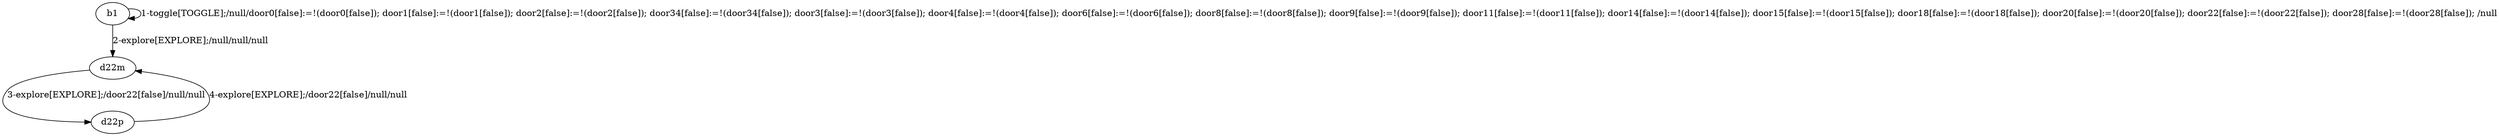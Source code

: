 # Total number of goals covered by this test: 1
# d22p --> d22m

digraph g {
"b1" -> "b1" [label = "1-toggle[TOGGLE];/null/door0[false]:=!(door0[false]); door1[false]:=!(door1[false]); door2[false]:=!(door2[false]); door34[false]:=!(door34[false]); door3[false]:=!(door3[false]); door4[false]:=!(door4[false]); door6[false]:=!(door6[false]); door8[false]:=!(door8[false]); door9[false]:=!(door9[false]); door11[false]:=!(door11[false]); door14[false]:=!(door14[false]); door15[false]:=!(door15[false]); door18[false]:=!(door18[false]); door20[false]:=!(door20[false]); door22[false]:=!(door22[false]); door28[false]:=!(door28[false]); /null"];
"b1" -> "d22m" [label = "2-explore[EXPLORE];/null/null/null"];
"d22m" -> "d22p" [label = "3-explore[EXPLORE];/door22[false]/null/null"];
"d22p" -> "d22m" [label = "4-explore[EXPLORE];/door22[false]/null/null"];
}